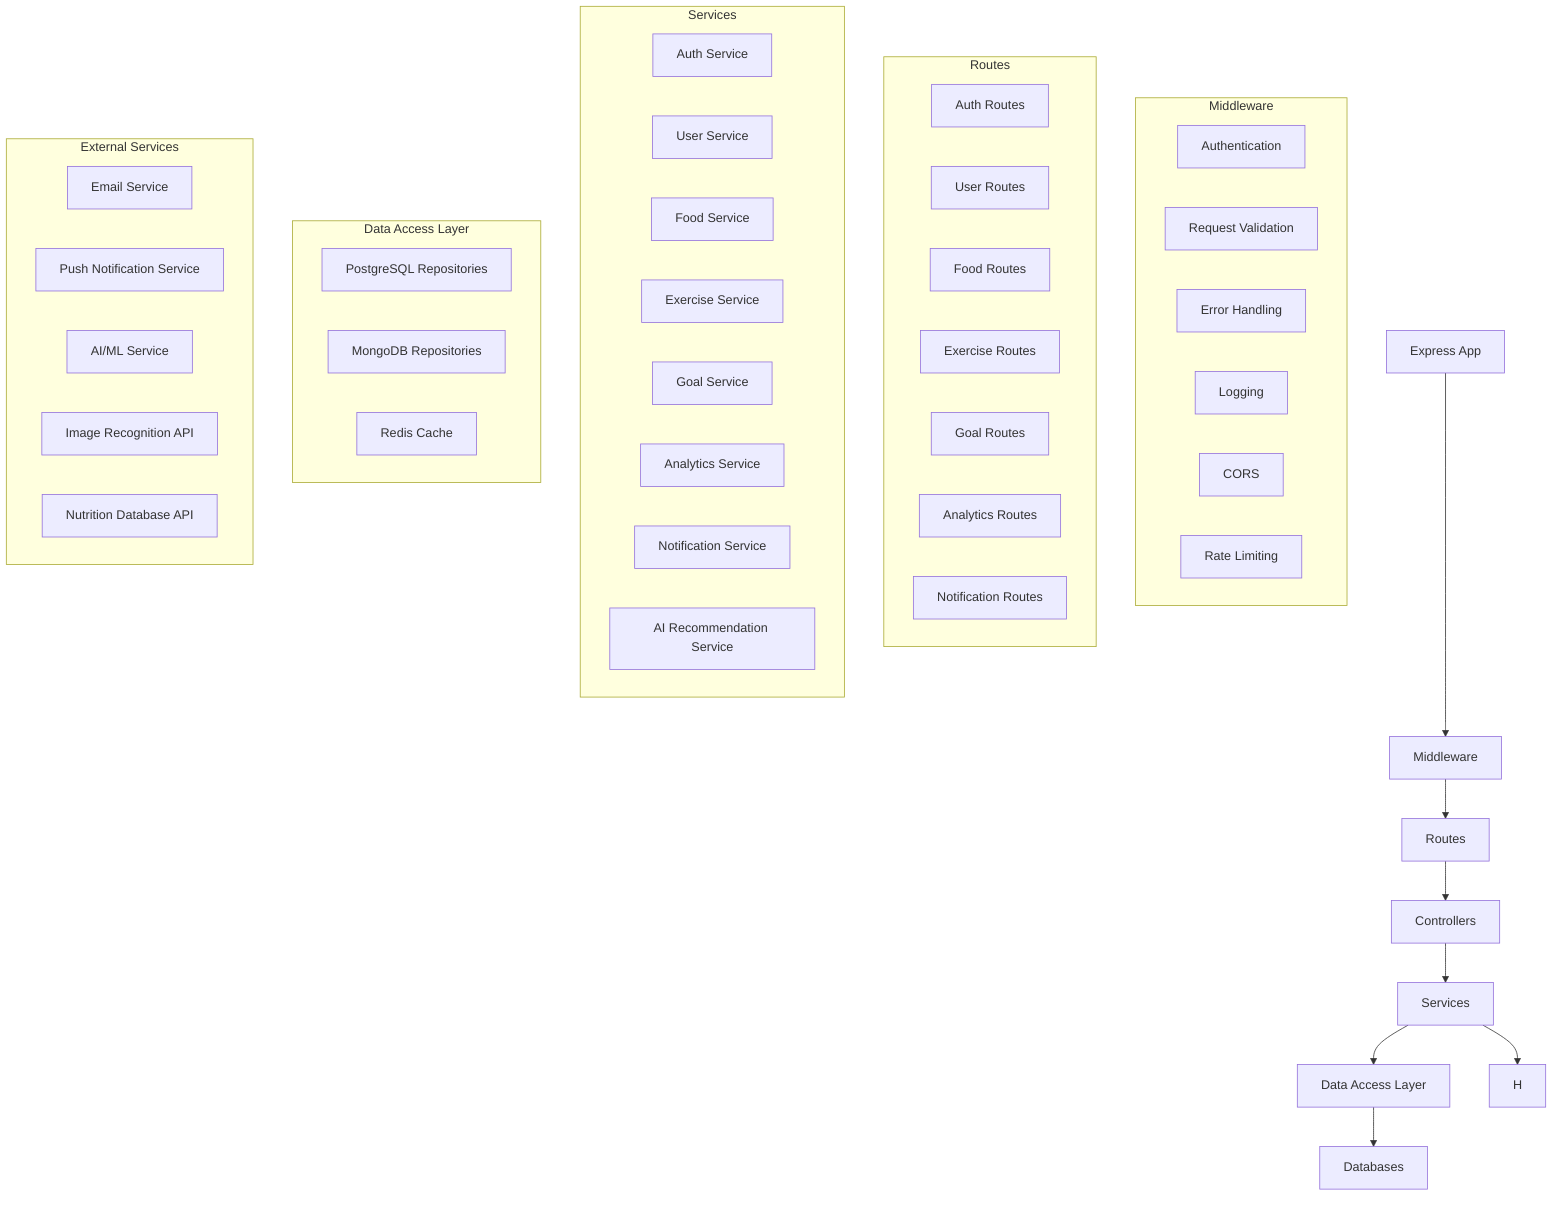 graph TD;
    A["Express App"] --> B["Middleware"]
    B --> C["Routes"]
    C --> D["Controllers"]
    D --> E["Services"]
    E --> F["Data Access Layer"]
    F --> G["Databases"]
    
    subgraph "Middleware"
        B1["Authentication"]
        B2["Request Validation"]
        B3["Error Handling"]
        B4["Logging"]
        B5["CORS"]
        B6["Rate Limiting"]
    end
    
    subgraph "Routes"
        C1["Auth Routes"]
        C2["User Routes"]
        C3["Food Routes"]
        C4["Exercise Routes"]
        C5["Goal Routes"]
        C6["Analytics Routes"]
        C7["Notification Routes"]
    end
    
    subgraph "Services"
        E1["Auth Service"]
        E2["User Service"]
        E3["Food Service"]
        E4["Exercise Service"]
        E5["Goal Service"]
        E6["Analytics Service"]
        E7["Notification Service"]
        E8["AI Recommendation Service"]
    end
    
    subgraph "Data Access Layer"
        F1["PostgreSQL Repositories"]
        F2["MongoDB Repositories"]
        F3["Redis Cache"]
    end
    
    subgraph "External Services"
        H1["Email Service"]
        H2["Push Notification Service"]
        H3["AI/ML Service"]
        H4["Image Recognition API"]
        H5["Nutrition Database API"]
    end
    
    E --> H